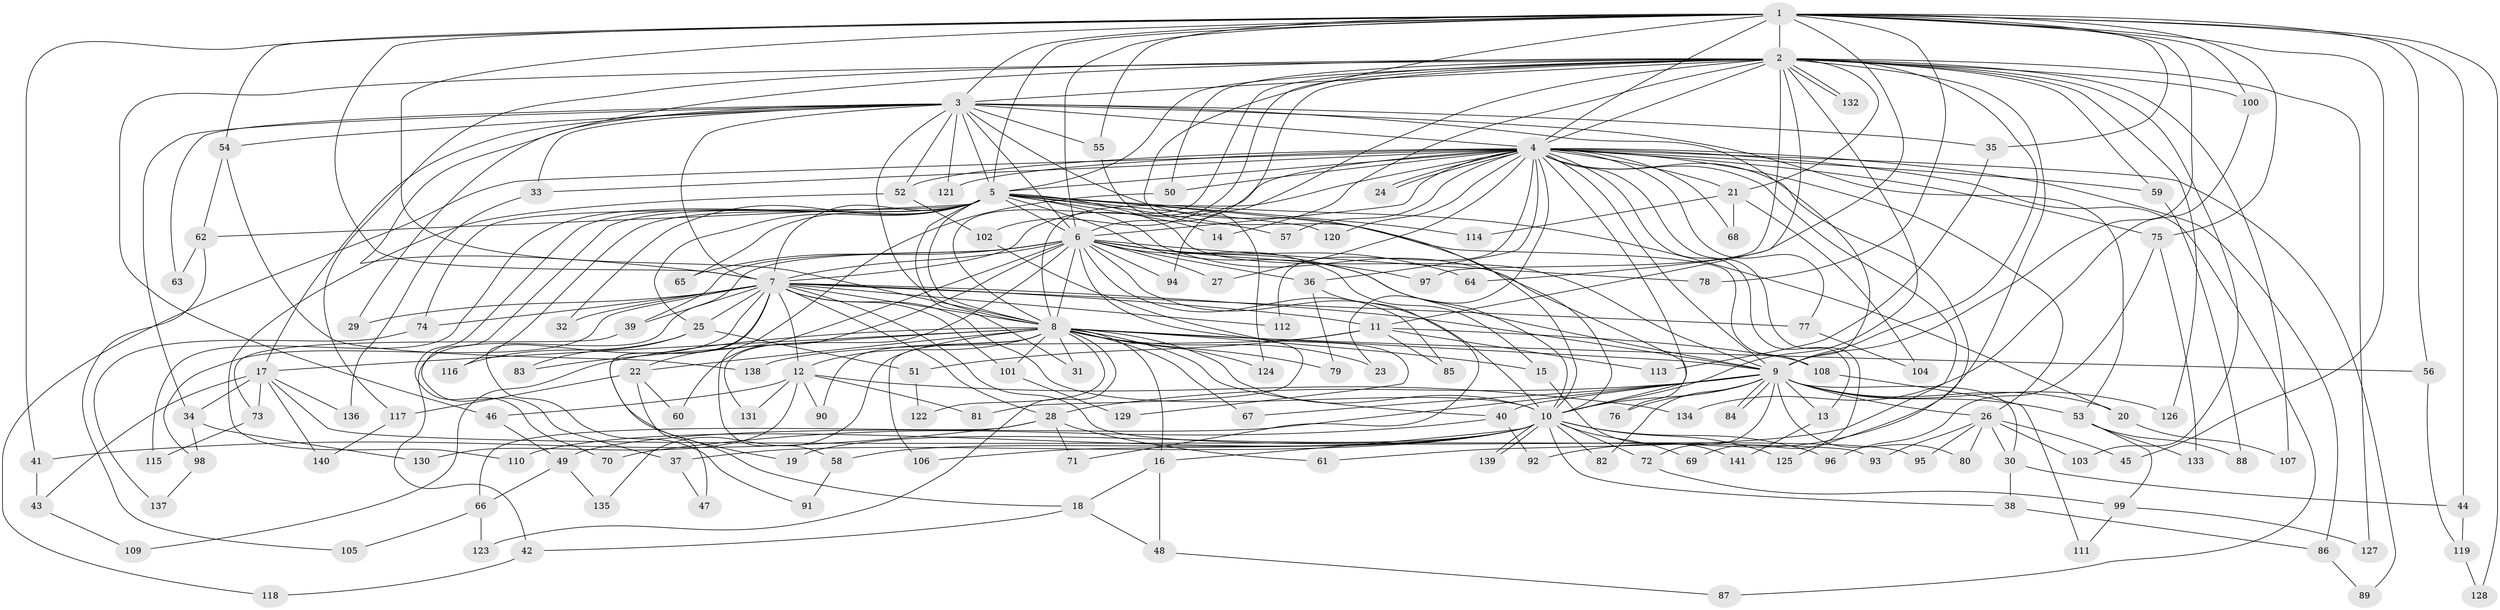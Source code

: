 // Generated by graph-tools (version 1.1) at 2025/11/02/27/25 16:11:02]
// undirected, 141 vertices, 307 edges
graph export_dot {
graph [start="1"]
  node [color=gray90,style=filled];
  1;
  2;
  3;
  4;
  5;
  6;
  7;
  8;
  9;
  10;
  11;
  12;
  13;
  14;
  15;
  16;
  17;
  18;
  19;
  20;
  21;
  22;
  23;
  24;
  25;
  26;
  27;
  28;
  29;
  30;
  31;
  32;
  33;
  34;
  35;
  36;
  37;
  38;
  39;
  40;
  41;
  42;
  43;
  44;
  45;
  46;
  47;
  48;
  49;
  50;
  51;
  52;
  53;
  54;
  55;
  56;
  57;
  58;
  59;
  60;
  61;
  62;
  63;
  64;
  65;
  66;
  67;
  68;
  69;
  70;
  71;
  72;
  73;
  74;
  75;
  76;
  77;
  78;
  79;
  80;
  81;
  82;
  83;
  84;
  85;
  86;
  87;
  88;
  89;
  90;
  91;
  92;
  93;
  94;
  95;
  96;
  97;
  98;
  99;
  100;
  101;
  102;
  103;
  104;
  105;
  106;
  107;
  108;
  109;
  110;
  111;
  112;
  113;
  114;
  115;
  116;
  117;
  118;
  119;
  120;
  121;
  122;
  123;
  124;
  125;
  126;
  127;
  128;
  129;
  130;
  131;
  132;
  133;
  134;
  135;
  136;
  137;
  138;
  139;
  140;
  141;
  1 -- 2;
  1 -- 3;
  1 -- 4;
  1 -- 5;
  1 -- 6;
  1 -- 7;
  1 -- 8;
  1 -- 9;
  1 -- 10;
  1 -- 35;
  1 -- 41;
  1 -- 44;
  1 -- 45;
  1 -- 54;
  1 -- 55;
  1 -- 56;
  1 -- 64;
  1 -- 75;
  1 -- 78;
  1 -- 100;
  1 -- 128;
  2 -- 3;
  2 -- 4;
  2 -- 5;
  2 -- 6;
  2 -- 7;
  2 -- 8;
  2 -- 9;
  2 -- 10;
  2 -- 11;
  2 -- 14;
  2 -- 21;
  2 -- 46;
  2 -- 50;
  2 -- 59;
  2 -- 92;
  2 -- 94;
  2 -- 97;
  2 -- 100;
  2 -- 102;
  2 -- 103;
  2 -- 107;
  2 -- 117;
  2 -- 126;
  2 -- 127;
  2 -- 132;
  2 -- 132;
  3 -- 4;
  3 -- 5;
  3 -- 6;
  3 -- 7;
  3 -- 8;
  3 -- 9;
  3 -- 10;
  3 -- 17;
  3 -- 29;
  3 -- 33;
  3 -- 34;
  3 -- 35;
  3 -- 52;
  3 -- 53;
  3 -- 54;
  3 -- 55;
  3 -- 63;
  3 -- 121;
  4 -- 5;
  4 -- 6;
  4 -- 7;
  4 -- 8;
  4 -- 9;
  4 -- 10;
  4 -- 13;
  4 -- 21;
  4 -- 23;
  4 -- 24;
  4 -- 24;
  4 -- 26;
  4 -- 27;
  4 -- 33;
  4 -- 36;
  4 -- 50;
  4 -- 52;
  4 -- 57;
  4 -- 59;
  4 -- 61;
  4 -- 68;
  4 -- 69;
  4 -- 75;
  4 -- 77;
  4 -- 86;
  4 -- 87;
  4 -- 89;
  4 -- 112;
  4 -- 118;
  4 -- 120;
  4 -- 121;
  4 -- 125;
  5 -- 6;
  5 -- 7;
  5 -- 8;
  5 -- 9;
  5 -- 10;
  5 -- 14;
  5 -- 20;
  5 -- 25;
  5 -- 31;
  5 -- 32;
  5 -- 37;
  5 -- 57;
  5 -- 62;
  5 -- 65;
  5 -- 70;
  5 -- 74;
  5 -- 76;
  5 -- 108;
  5 -- 114;
  5 -- 115;
  5 -- 116;
  5 -- 120;
  6 -- 7;
  6 -- 8;
  6 -- 9;
  6 -- 10;
  6 -- 15;
  6 -- 22;
  6 -- 27;
  6 -- 36;
  6 -- 39;
  6 -- 42;
  6 -- 60;
  6 -- 64;
  6 -- 65;
  6 -- 78;
  6 -- 81;
  6 -- 85;
  6 -- 94;
  6 -- 97;
  6 -- 131;
  7 -- 8;
  7 -- 9;
  7 -- 10;
  7 -- 11;
  7 -- 12;
  7 -- 18;
  7 -- 19;
  7 -- 25;
  7 -- 28;
  7 -- 29;
  7 -- 32;
  7 -- 39;
  7 -- 74;
  7 -- 77;
  7 -- 91;
  7 -- 95;
  7 -- 98;
  7 -- 101;
  7 -- 112;
  8 -- 9;
  8 -- 10;
  8 -- 12;
  8 -- 15;
  8 -- 16;
  8 -- 17;
  8 -- 22;
  8 -- 23;
  8 -- 31;
  8 -- 40;
  8 -- 56;
  8 -- 67;
  8 -- 79;
  8 -- 83;
  8 -- 90;
  8 -- 101;
  8 -- 106;
  8 -- 109;
  8 -- 122;
  8 -- 123;
  8 -- 124;
  8 -- 135;
  9 -- 10;
  9 -- 13;
  9 -- 20;
  9 -- 26;
  9 -- 28;
  9 -- 30;
  9 -- 40;
  9 -- 49;
  9 -- 53;
  9 -- 67;
  9 -- 72;
  9 -- 76;
  9 -- 80;
  9 -- 82;
  9 -- 84;
  9 -- 84;
  9 -- 126;
  10 -- 16;
  10 -- 19;
  10 -- 37;
  10 -- 38;
  10 -- 58;
  10 -- 69;
  10 -- 72;
  10 -- 82;
  10 -- 96;
  10 -- 106;
  10 -- 110;
  10 -- 125;
  10 -- 139;
  10 -- 139;
  11 -- 51;
  11 -- 85;
  11 -- 108;
  11 -- 113;
  11 -- 138;
  12 -- 46;
  12 -- 81;
  12 -- 90;
  12 -- 130;
  12 -- 131;
  12 -- 134;
  13 -- 141;
  15 -- 141;
  16 -- 18;
  16 -- 48;
  17 -- 34;
  17 -- 43;
  17 -- 73;
  17 -- 93;
  17 -- 136;
  17 -- 140;
  18 -- 42;
  18 -- 48;
  20 -- 107;
  21 -- 68;
  21 -- 104;
  21 -- 114;
  22 -- 47;
  22 -- 60;
  22 -- 117;
  25 -- 51;
  25 -- 83;
  25 -- 116;
  26 -- 30;
  26 -- 45;
  26 -- 80;
  26 -- 93;
  26 -- 95;
  26 -- 103;
  28 -- 41;
  28 -- 61;
  28 -- 66;
  28 -- 71;
  30 -- 38;
  30 -- 44;
  33 -- 136;
  34 -- 98;
  34 -- 130;
  35 -- 113;
  36 -- 71;
  36 -- 79;
  37 -- 47;
  38 -- 86;
  39 -- 73;
  40 -- 70;
  40 -- 92;
  41 -- 43;
  42 -- 118;
  43 -- 109;
  44 -- 119;
  46 -- 49;
  48 -- 87;
  49 -- 66;
  49 -- 135;
  50 -- 58;
  51 -- 122;
  52 -- 102;
  52 -- 110;
  53 -- 88;
  53 -- 99;
  53 -- 133;
  54 -- 62;
  54 -- 138;
  55 -- 124;
  56 -- 119;
  58 -- 91;
  59 -- 88;
  62 -- 63;
  62 -- 105;
  66 -- 105;
  66 -- 123;
  72 -- 99;
  73 -- 115;
  74 -- 137;
  75 -- 96;
  75 -- 133;
  77 -- 104;
  86 -- 89;
  98 -- 137;
  99 -- 111;
  99 -- 127;
  100 -- 134;
  101 -- 129;
  102 -- 129;
  108 -- 111;
  117 -- 140;
  119 -- 128;
}

